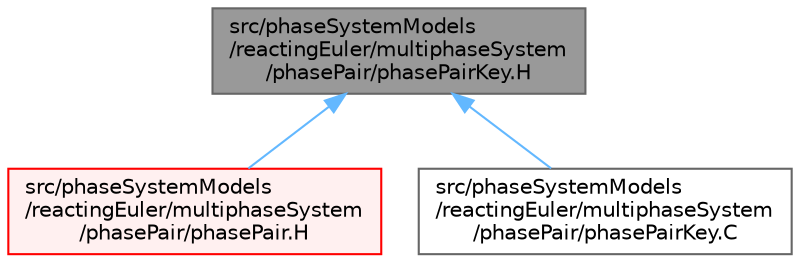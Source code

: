 digraph "src/phaseSystemModels/reactingEuler/multiphaseSystem/phasePair/phasePairKey.H"
{
 // LATEX_PDF_SIZE
  bgcolor="transparent";
  edge [fontname=Helvetica,fontsize=10,labelfontname=Helvetica,labelfontsize=10];
  node [fontname=Helvetica,fontsize=10,shape=box,height=0.2,width=0.4];
  Node1 [id="Node000001",label="src/phaseSystemModels\l/reactingEuler/multiphaseSystem\l/phasePair/phasePairKey.H",height=0.2,width=0.4,color="gray40", fillcolor="grey60", style="filled", fontcolor="black",tooltip=" "];
  Node1 -> Node2 [id="edge1_Node000001_Node000002",dir="back",color="steelblue1",style="solid",tooltip=" "];
  Node2 [id="Node000002",label="src/phaseSystemModels\l/reactingEuler/multiphaseSystem\l/phasePair/phasePair.H",height=0.2,width=0.4,color="red", fillcolor="#FFF0F0", style="filled",URL="$reactingEuler_2multiphaseSystem_2phasePair_2phasePair_8H.html",tooltip=" "];
  Node1 -> Node6 [id="edge2_Node000001_Node000006",dir="back",color="steelblue1",style="solid",tooltip=" "];
  Node6 [id="Node000006",label="src/phaseSystemModels\l/reactingEuler/multiphaseSystem\l/phasePair/phasePairKey.C",height=0.2,width=0.4,color="grey40", fillcolor="white", style="filled",URL="$reactingEuler_2multiphaseSystem_2phasePair_2phasePairKey_8C.html",tooltip=" "];
}
